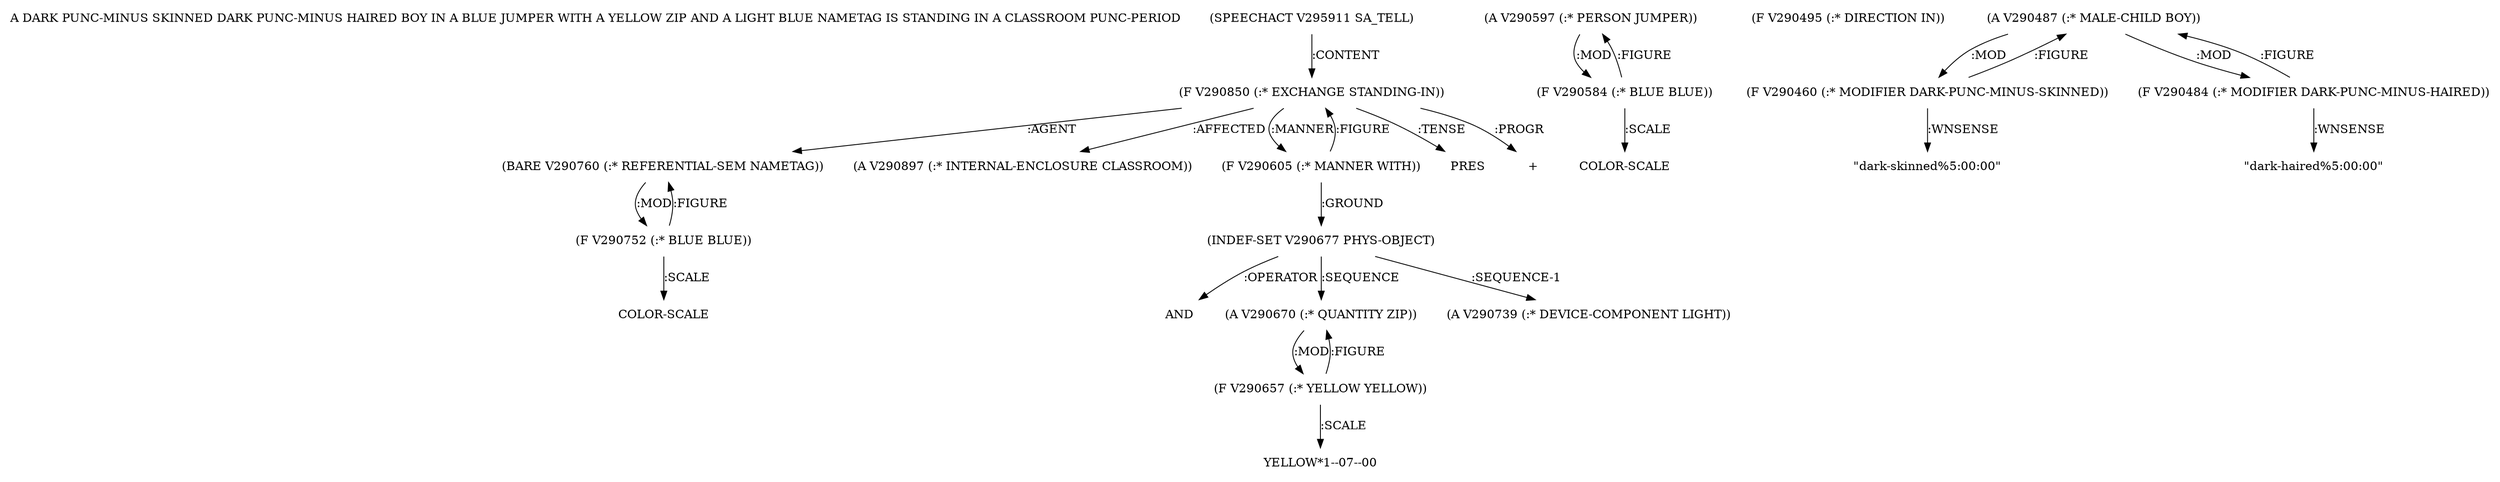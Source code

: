 digraph Terms {
  node [shape=none]
  "A DARK PUNC-MINUS SKINNED DARK PUNC-MINUS HAIRED BOY IN A BLUE JUMPER WITH A YELLOW ZIP AND A LIGHT BLUE NAMETAG IS STANDING IN A CLASSROOM PUNC-PERIOD"
  "V295911" [label="(SPEECHACT V295911 SA_TELL)"]
  "V295911" -> "V290850" [label=":CONTENT"]
  "V290850" [label="(F V290850 (:* EXCHANGE STANDING-IN))"]
  "V290850" -> "V290760" [label=":AGENT"]
  "V290850" -> "V290897" [label=":AFFECTED"]
  "V290850" -> "V290605" [label=":MANNER"]
  "V290850" -> "NT302177" [label=":TENSE"]
  "NT302177" [label="PRES"]
  "V290850" -> "NT302178" [label=":PROGR"]
  "NT302178" [label="+"]
  "V290605" [label="(F V290605 (:* MANNER WITH))"]
  "V290605" -> "V290677" [label=":GROUND"]
  "V290605" -> "V290850" [label=":FIGURE"]
  "V290677" [label="(INDEF-SET V290677 PHYS-OBJECT)"]
  "V290677" -> "NT302179" [label=":OPERATOR"]
  "NT302179" [label="AND"]
  "V290677" -> "V290670" [label=":SEQUENCE"]
  "V290677" -> "V290739" [label=":SEQUENCE-1"]
  "V290670" [label="(A V290670 (:* QUANTITY ZIP))"]
  "V290670" -> "V290657" [label=":MOD"]
  "V290657" [label="(F V290657 (:* YELLOW YELLOW))"]
  "V290657" -> "V290670" [label=":FIGURE"]
  "V290657" -> "NT302180" [label=":SCALE"]
  "NT302180" [label="YELLOW*1--07--00"]
  "V290739" [label="(A V290739 (:* DEVICE-COMPONENT LIGHT))"]
  "V290760" [label="(BARE V290760 (:* REFERENTIAL-SEM NAMETAG))"]
  "V290760" -> "V290752" [label=":MOD"]
  "V290752" [label="(F V290752 (:* BLUE BLUE))"]
  "V290752" -> "V290760" [label=":FIGURE"]
  "V290752" -> "NT302181" [label=":SCALE"]
  "NT302181" [label="COLOR-SCALE"]
  "V290897" [label="(A V290897 (:* INTERNAL-ENCLOSURE CLASSROOM))"]
  "V290597" [label="(A V290597 (:* PERSON JUMPER))"]
  "V290597" -> "V290584" [label=":MOD"]
  "V290584" [label="(F V290584 (:* BLUE BLUE))"]
  "V290584" -> "V290597" [label=":FIGURE"]
  "V290584" -> "NT302182" [label=":SCALE"]
  "NT302182" [label="COLOR-SCALE"]
  "V290495" [label="(F V290495 (:* DIRECTION IN))"]
  "V290487" [label="(A V290487 (:* MALE-CHILD BOY))"]
  "V290487" -> "V290460" [label=":MOD"]
  "V290487" -> "V290484" [label=":MOD"]
  "V290460" [label="(F V290460 (:* MODIFIER DARK-PUNC-MINUS-SKINNED))"]
  "V290460" -> "V290487" [label=":FIGURE"]
  "V290460" -> "NT302183" [label=":WNSENSE"]
  "NT302183" [label="\"dark-skinned%5:00:00\""]
  "V290484" [label="(F V290484 (:* MODIFIER DARK-PUNC-MINUS-HAIRED))"]
  "V290484" -> "V290487" [label=":FIGURE"]
  "V290484" -> "NT302184" [label=":WNSENSE"]
  "NT302184" [label="\"dark-haired%5:00:00\""]
}
